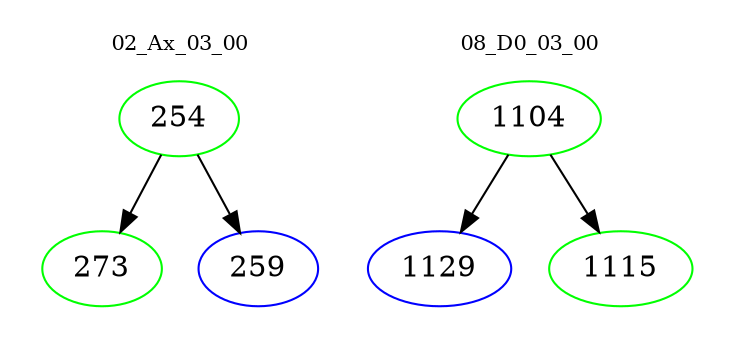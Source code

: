digraph{
subgraph cluster_0 {
color = white
label = "02_Ax_03_00";
fontsize=10;
T0_254 [label="254", color="green"]
T0_254 -> T0_273 [color="black"]
T0_273 [label="273", color="green"]
T0_254 -> T0_259 [color="black"]
T0_259 [label="259", color="blue"]
}
subgraph cluster_1 {
color = white
label = "08_D0_03_00";
fontsize=10;
T1_1104 [label="1104", color="green"]
T1_1104 -> T1_1129 [color="black"]
T1_1129 [label="1129", color="blue"]
T1_1104 -> T1_1115 [color="black"]
T1_1115 [label="1115", color="green"]
}
}
